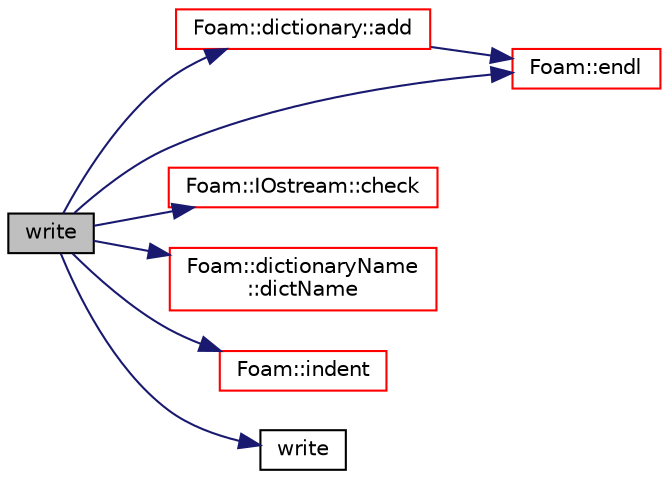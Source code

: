 digraph "write"
{
  bgcolor="transparent";
  edge [fontname="Helvetica",fontsize="10",labelfontname="Helvetica",labelfontsize="10"];
  node [fontname="Helvetica",fontsize="10",shape=record];
  rankdir="LR";
  Node244 [label="write",height=0.2,width=0.4,color="black", fillcolor="grey75", style="filled", fontcolor="black"];
  Node244 -> Node245 [color="midnightblue",fontsize="10",style="solid",fontname="Helvetica"];
  Node245 [label="Foam::dictionary::add",height=0.2,width=0.4,color="red",URL="$a27129.html#ac2ddcab42322c8d8af5e5830ab4d431b",tooltip="Add a new entry. "];
  Node245 -> Node247 [color="midnightblue",fontsize="10",style="solid",fontname="Helvetica"];
  Node247 [label="Foam::endl",height=0.2,width=0.4,color="red",URL="$a21851.html#a2db8fe02a0d3909e9351bb4275b23ce4",tooltip="Add newline and flush stream. "];
  Node244 -> Node290 [color="midnightblue",fontsize="10",style="solid",fontname="Helvetica"];
  Node290 [label="Foam::IOstream::check",height=0.2,width=0.4,color="red",URL="$a27333.html#a367eb3425fc4e8270e2aa961df8ac8a5",tooltip="Check IOstream status for given operation. "];
  Node244 -> Node296 [color="midnightblue",fontsize="10",style="solid",fontname="Helvetica"];
  Node296 [label="Foam::dictionaryName\l::dictName",height=0.2,width=0.4,color="red",URL="$a27125.html#a1294668acf090a15a78e04c1c22a048c",tooltip="Return the local dictionary name (final part of scoped name) "];
  Node244 -> Node247 [color="midnightblue",fontsize="10",style="solid",fontname="Helvetica"];
  Node244 -> Node298 [color="midnightblue",fontsize="10",style="solid",fontname="Helvetica"];
  Node298 [label="Foam::indent",height=0.2,width=0.4,color="red",URL="$a21851.html#ae297c57ea5b952a8bc9e4f30f7ea8701",tooltip="Indent stream. "];
  Node244 -> Node300 [color="midnightblue",fontsize="10",style="solid",fontname="Helvetica"];
  Node300 [label="write",height=0.2,width=0.4,color="black",URL="$a20072.html#a8f30b3c2179b03a7acf273e9dea43342"];
}
